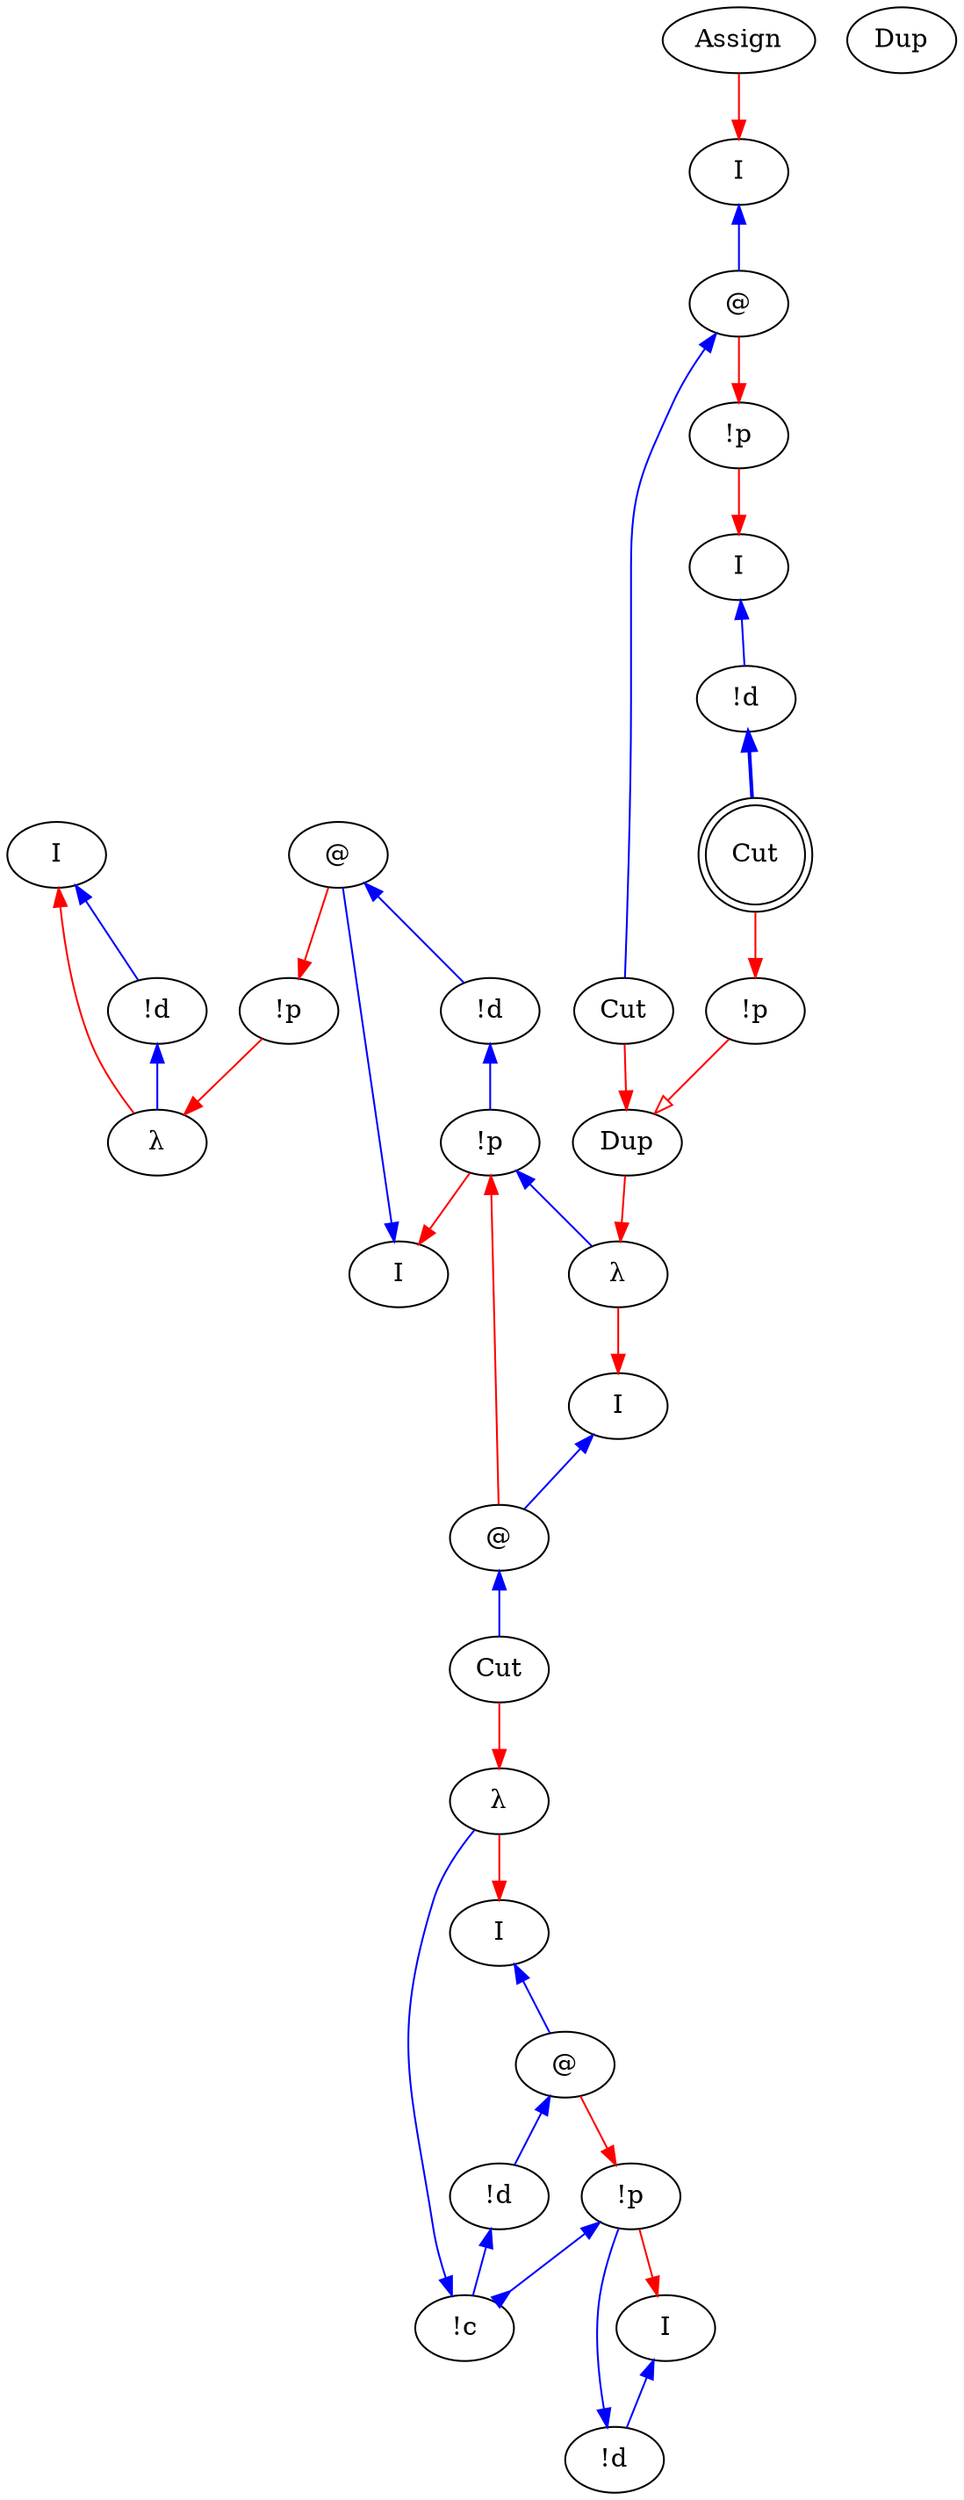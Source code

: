 digraph {
rankdir="TB"
"I0" [label="I"]
"!d1" [label="!d"]
"λ2" [label="λ"]
"!p3" [label="!p"]
"I4" [label="I"]
"@5" [label="@"]
"!d6" [label="!d"]
"!p7" [label="!p"]
"I8" [label="I"]
"@9" [label="@"]
"I10" [label="I"]
"!d11" [label="!d"]
"!p12" [label="!p"]
"I13" [label="I"]
"@14" [label="@"]
"!d15" [label="!d"]
"!c16" [label="!c"]
"λ17" [label="λ"]
"Cut18" [label="Cut"]
"λ19" [label="λ"]
"I20" [label="I"]
"!d21" [label="!d"]
"I22" [label="I"]
"@23" [label="@"]
"Assign24" [label="Assign"]
"Dup25" [label="Dup"]
"Dup26" [label="Dup"]
"Cut27" [label="Cut"]
"!p28" [label="!p"]
"Cut29" [label="Cut",shape=doublecircle]
"!p30" [label="!p"]
"!p7" -> "λ19"[color=blue,weight=1,tooltip="h34",arrowtail=normal,arrowhead=none,dir=both]
"!d6" -> "!p7"[color=blue,weight=1,tooltip="hf65",arrowtail=normal,arrowhead=none,dir=both]
"!d1" -> "λ2"[color=blue,weight=1,tooltip="i81",arrowtail=normal,arrowhead=none,dir=both]
"I0" -> "!d1"[color=blue,weight=1,tooltip="iret84",arrowtail=normal,arrowhead=none,dir=both]
"I22" -> "@23"[color=blue,weight=1,tooltip="lret19",arrowtail=normal,arrowhead=none,dir=both]
"I13" -> "@14"[color=blue,weight=1,tooltip="lret53",arrowtail=normal,arrowhead=none,dir=both]
"I8" -> "@9"[color=blue,weight=1,tooltip="lret62",arrowtail=normal,arrowhead=none,dir=both]
"I4" -> "@5"[color=blue,weight=1,tooltip="lret75",arrowtail=normal,arrowhead=none,dir=both]
"@23" -> "Cut27"[color=blue,weight=1,tooltip="lval14",arrowtail=normal,arrowhead=none,dir=both]
"@9" -> "Cut18"[color=blue,weight=1,tooltip="lval38",arrowtail=normal,arrowhead=none,dir=both]
"@14" -> "!d15"[color=blue,weight=1,tooltip="lval48",arrowtail=normal,arrowhead=none,dir=both]
"@5" -> "!d6"[color=blue,weight=1,tooltip="lval70",arrowtail=normal,arrowhead=none,dir=both]
"@23" -> "!p30"[color=red,weight=2,tooltip="newrret18",arrowhead=normal,arrowtail=none,dir=both]
"@14" -> "!p12"[color=red,weight=2,tooltip="newrret52",arrowhead=normal,arrowtail=none,dir=both]
"@9" -> "!p7"[color=red,weight=2,tooltip="newrret61",arrowhead=normal,arrowtail=none,dir=both]
"@5" -> "!p3"[color=red,weight=2,tooltip="newrret74",arrowhead=normal,arrowtail=none,dir=both]
"Cut29" -> "!p28"[color=red,weight=2,tooltip="newrret93",arrowhead=normal,arrowtail=none,dir=both]
"!p30" -> "I20"[color=red,weight=2,tooltip="newrretf23",arrowhead=normal,arrowtail=none,dir=both]
"Dup26" -> "λ19"[color=red,weight=2,tooltip="newrretf31",arrowhead=normal,arrowtail=none,dir=both]
"!p12" -> "I10"[color=red,weight=2,tooltip="newrretf57",arrowhead=normal,arrowtail=none,dir=both]
"!p7" -> "I4"[color=red,weight=2,tooltip="newrretf66",arrowhead=normal,arrowtail=none,dir=both]
"!p3" -> "λ2"[color=red,weight=2,tooltip="newrretf78",arrowhead=normal,arrowtail=none,dir=both]
"Cut27" -> "Dup26"[color=red,weight=2,tooltip="newrretf87",arrowhead=normal,arrowtail=none,dir=both]
"!p28" -> "Dup26"[color=red,weight=2,tooltip="newrretf91",arrowhead=onormal,arrowtail=none,dir=both]
"λ19" -> "I8"[color=red,weight=2,tooltip="ret35",arrowhead=normal,arrowtail=none,dir=both]
"λ17" -> "I13"[color=red,weight=2,tooltip="ret42",arrowhead=normal,arrowtail=none,dir=both]
"Assign24" -> "I22"[color=red,weight=2,tooltip="ret8",arrowhead=normal,arrowtail=none,dir=both]
"λ2" -> "I0"[color=red,weight=2,tooltip="ret82",arrowhead=normal,arrowtail=none,dir=both]
"Cut18" -> "λ17"[color=red,weight=2,tooltip="rval39",arrowhead=normal,arrowtail=none,dir=both]
"!d21" -> "Cut29"[color=blue,weight=1,tooltip="xBf22",arrowtail=normal,arrowhead=none,penwidth=2,dir=both]
"I20" -> "!d21"[color=blue,weight=1,tooltip="xret26",arrowtail=normal,arrowhead=none,dir=both]
"!c16" -> "λ17"[color=blue,weight=1,tooltip="y41",arrowtail=normal,arrowhead=none,dir=both]
"!d15" -> "!c16"[color=blue,weight=1,tooltip="yA43",arrowtail=normal,arrowhead=none,dir=both]
"!p12" -> "!c16"[color=blue,weight=1,tooltip="yB44",arrowtail=normal,arrowhead=inv,dir=both]
"!d11" -> "!p12"[color=blue,weight=1,tooltip="yBf56",arrowtail=normal,arrowhead=none,dir=both]
"I10" -> "!d11"[color=blue,weight=1,tooltip="yret60",arrowtail=normal,arrowhead=none,dir=both]
}
